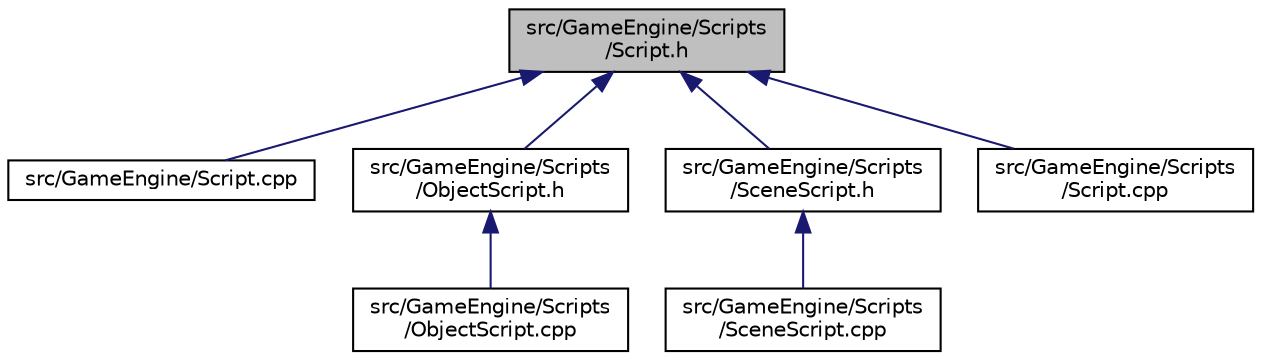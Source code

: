 digraph "src/GameEngine/Scripts/Script.h"
{
  edge [fontname="Helvetica",fontsize="10",labelfontname="Helvetica",labelfontsize="10"];
  node [fontname="Helvetica",fontsize="10",shape=record];
  Node1 [label="src/GameEngine/Scripts\l/Script.h",height=0.2,width=0.4,color="black", fillcolor="grey75", style="filled" fontcolor="black"];
  Node1 -> Node2 [dir="back",color="midnightblue",fontsize="10",style="solid",fontname="Helvetica"];
  Node2 [label="src/GameEngine/Script.cpp",height=0.2,width=0.4,color="black", fillcolor="white", style="filled",URL="$_script_8cpp.html"];
  Node1 -> Node3 [dir="back",color="midnightblue",fontsize="10",style="solid",fontname="Helvetica"];
  Node3 [label="src/GameEngine/Scripts\l/ObjectScript.h",height=0.2,width=0.4,color="black", fillcolor="white", style="filled",URL="$_object_script_8h.html"];
  Node3 -> Node4 [dir="back",color="midnightblue",fontsize="10",style="solid",fontname="Helvetica"];
  Node4 [label="src/GameEngine/Scripts\l/ObjectScript.cpp",height=0.2,width=0.4,color="black", fillcolor="white", style="filled",URL="$_object_script_8cpp.html"];
  Node1 -> Node5 [dir="back",color="midnightblue",fontsize="10",style="solid",fontname="Helvetica"];
  Node5 [label="src/GameEngine/Scripts\l/SceneScript.h",height=0.2,width=0.4,color="black", fillcolor="white", style="filled",URL="$_scene_script_8h.html"];
  Node5 -> Node6 [dir="back",color="midnightblue",fontsize="10",style="solid",fontname="Helvetica"];
  Node6 [label="src/GameEngine/Scripts\l/SceneScript.cpp",height=0.2,width=0.4,color="black", fillcolor="white", style="filled",URL="$_scene_script_8cpp.html"];
  Node1 -> Node7 [dir="back",color="midnightblue",fontsize="10",style="solid",fontname="Helvetica"];
  Node7 [label="src/GameEngine/Scripts\l/Script.cpp",height=0.2,width=0.4,color="black", fillcolor="white", style="filled",URL="$_scripts_2_script_8cpp.html"];
}
